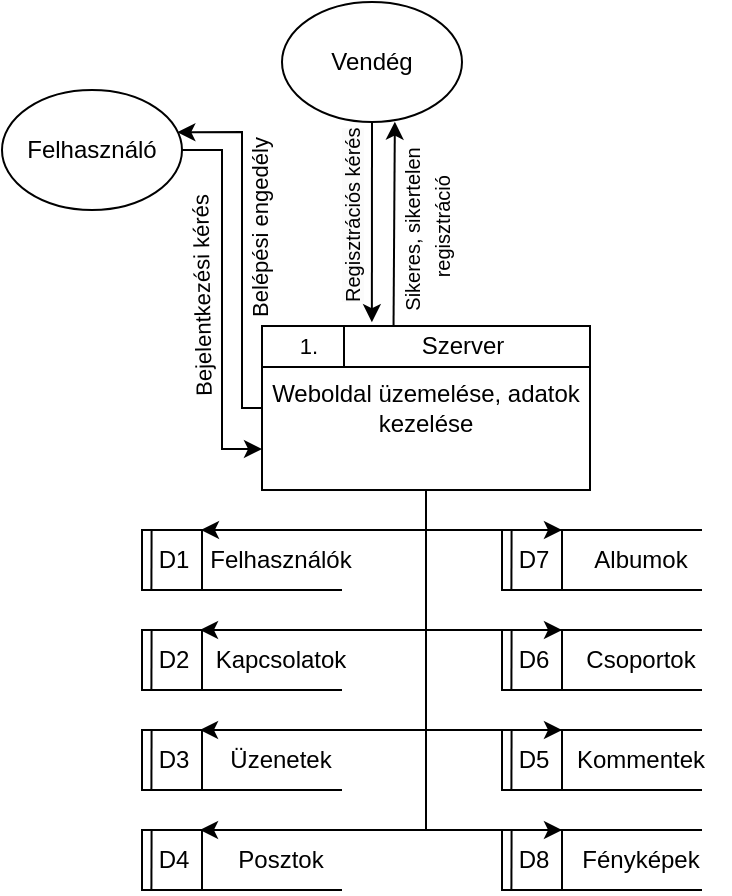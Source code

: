 <mxfile version="23.1.7" type="device">
  <diagram name="1 oldal" id="piJF8_BZ4FbkOGlX9JzV">
    <mxGraphModel dx="1430" dy="757" grid="1" gridSize="10" guides="1" tooltips="1" connect="1" arrows="1" fold="1" page="1" pageScale="1" pageWidth="827" pageHeight="1169" math="0" shadow="0">
      <root>
        <mxCell id="0" />
        <mxCell id="1" parent="0" />
        <mxCell id="cnn6BXx1e72-K7ZhZsLI-1" value="" style="group" vertex="1" connectable="0" parent="1">
          <mxGeometry x="361" y="212.003" width="164" height="82" as="geometry" />
        </mxCell>
        <mxCell id="cnn6BXx1e72-K7ZhZsLI-2" value="&lt;font face=&quot;Helvetica&quot;&gt;Weboldal üzemelése, adatok kezelése&lt;/font&gt;" style="rounded=0;whiteSpace=wrap;html=1;" vertex="1" parent="cnn6BXx1e72-K7ZhZsLI-1">
          <mxGeometry width="164" height="82" as="geometry" />
        </mxCell>
        <mxCell id="cnn6BXx1e72-K7ZhZsLI-3" value="" style="endArrow=none;html=1;rounded=0;exitX=0;exitY=0.25;exitDx=0;exitDy=0;entryX=1;entryY=0.25;entryDx=0;entryDy=0;" edge="1" parent="cnn6BXx1e72-K7ZhZsLI-1" source="cnn6BXx1e72-K7ZhZsLI-2" target="cnn6BXx1e72-K7ZhZsLI-2">
          <mxGeometry width="50" height="50" relative="1" as="geometry">
            <mxPoint x="54.667" y="68.333" as="sourcePoint" />
            <mxPoint x="123" as="targetPoint" />
          </mxGeometry>
        </mxCell>
        <mxCell id="cnn6BXx1e72-K7ZhZsLI-4" value="" style="endArrow=none;html=1;rounded=0;exitX=0.25;exitY=0;exitDx=0;exitDy=0;" edge="1" parent="cnn6BXx1e72-K7ZhZsLI-1" source="cnn6BXx1e72-K7ZhZsLI-2">
          <mxGeometry width="50" height="50" relative="1" as="geometry">
            <mxPoint x="41" y="-6.833" as="sourcePoint" />
            <mxPoint x="41" y="20.5" as="targetPoint" />
          </mxGeometry>
        </mxCell>
        <mxCell id="cnn6BXx1e72-K7ZhZsLI-5" value="&lt;font face=&quot;Helvetica&quot; style=&quot;font-size: 12px;&quot;&gt;Szerver&lt;/font&gt;" style="text;html=1;align=center;verticalAlign=middle;resizable=0;points=[];autosize=1;strokeColor=none;fillColor=none;" vertex="1" parent="cnn6BXx1e72-K7ZhZsLI-1">
          <mxGeometry x="69.997" y="-5.003" width="60" height="30" as="geometry" />
        </mxCell>
        <mxCell id="cnn6BXx1e72-K7ZhZsLI-6" value="&lt;font style=&quot;font-size: 11px;&quot;&gt;1.&lt;/font&gt;" style="text;html=1;align=center;verticalAlign=middle;resizable=0;points=[];autosize=1;strokeColor=none;fillColor=none;" vertex="1" parent="cnn6BXx1e72-K7ZhZsLI-1">
          <mxGeometry x="8" y="-5" width="30" height="30" as="geometry" />
        </mxCell>
        <mxCell id="cnn6BXx1e72-K7ZhZsLI-7" style="edgeStyle=orthogonalEdgeStyle;rounded=0;orthogonalLoop=1;jettySize=auto;html=1;entryX=0;entryY=0.75;entryDx=0;entryDy=0;" edge="1" parent="1" source="cnn6BXx1e72-K7ZhZsLI-8" target="cnn6BXx1e72-K7ZhZsLI-2">
          <mxGeometry relative="1" as="geometry" />
        </mxCell>
        <mxCell id="cnn6BXx1e72-K7ZhZsLI-8" value="Felhasználó" style="ellipse;whiteSpace=wrap;html=1;" vertex="1" parent="1">
          <mxGeometry x="231" y="94.003" width="90" height="60" as="geometry" />
        </mxCell>
        <mxCell id="cnn6BXx1e72-K7ZhZsLI-16" value="" style="group" vertex="1" connectable="0" parent="1">
          <mxGeometry x="301" y="314.003" width="114" height="30.0" as="geometry" />
        </mxCell>
        <mxCell id="cnn6BXx1e72-K7ZhZsLI-17" value="&amp;nbsp;D1" style="html=1;dashed=0;whiteSpace=wrap;shape=mxgraph.dfd.dataStoreID;align=left;spacingLeft=3;points=[[0,0],[0.5,0],[1,0],[0,0.5],[1,0.5],[0,1],[0.5,1],[1,1]];" vertex="1" parent="cnn6BXx1e72-K7ZhZsLI-16">
          <mxGeometry width="100" height="30" as="geometry" />
        </mxCell>
        <mxCell id="cnn6BXx1e72-K7ZhZsLI-18" value="" style="endArrow=none;html=1;rounded=0;entryX=0.078;entryY=0.005;entryDx=0;entryDy=0;entryPerimeter=0;exitX=0.077;exitY=1.001;exitDx=0;exitDy=0;exitPerimeter=0;" edge="1" parent="cnn6BXx1e72-K7ZhZsLI-16">
          <mxGeometry width="50" height="50" relative="1" as="geometry">
            <mxPoint x="4.7" y="30.0" as="sourcePoint" />
            <mxPoint x="4.8" y="0.12" as="targetPoint" />
          </mxGeometry>
        </mxCell>
        <mxCell id="cnn6BXx1e72-K7ZhZsLI-19" value="Felhasználók" style="text;html=1;align=center;verticalAlign=middle;resizable=0;points=[];autosize=1;strokeColor=none;fillColor=none;" vertex="1" parent="cnn6BXx1e72-K7ZhZsLI-16">
          <mxGeometry x="24" width="90" height="30" as="geometry" />
        </mxCell>
        <mxCell id="cnn6BXx1e72-K7ZhZsLI-20" value="" style="group" vertex="1" connectable="0" parent="1">
          <mxGeometry x="301" y="364.003" width="114" height="30.0" as="geometry" />
        </mxCell>
        <mxCell id="cnn6BXx1e72-K7ZhZsLI-21" value="&amp;nbsp;D2" style="html=1;dashed=0;whiteSpace=wrap;shape=mxgraph.dfd.dataStoreID;align=left;spacingLeft=3;points=[[0,0],[0.5,0],[1,0],[0,0.5],[1,0.5],[0,1],[0.5,1],[1,1]];" vertex="1" parent="cnn6BXx1e72-K7ZhZsLI-20">
          <mxGeometry width="100" height="30" as="geometry" />
        </mxCell>
        <mxCell id="cnn6BXx1e72-K7ZhZsLI-22" value="" style="endArrow=none;html=1;rounded=0;entryX=0.078;entryY=0.005;entryDx=0;entryDy=0;entryPerimeter=0;exitX=0.077;exitY=1.001;exitDx=0;exitDy=0;exitPerimeter=0;" edge="1" parent="cnn6BXx1e72-K7ZhZsLI-20">
          <mxGeometry width="50" height="50" relative="1" as="geometry">
            <mxPoint x="4.7" y="30.0" as="sourcePoint" />
            <mxPoint x="4.8" y="0.12" as="targetPoint" />
          </mxGeometry>
        </mxCell>
        <mxCell id="cnn6BXx1e72-K7ZhZsLI-23" value="Kapcsolatok" style="text;html=1;align=center;verticalAlign=middle;resizable=0;points=[];autosize=1;strokeColor=none;fillColor=none;" vertex="1" parent="cnn6BXx1e72-K7ZhZsLI-20">
          <mxGeometry x="24" width="90" height="30" as="geometry" />
        </mxCell>
        <mxCell id="cnn6BXx1e72-K7ZhZsLI-24" value="" style="group" vertex="1" connectable="0" parent="1">
          <mxGeometry x="301" y="414.003" width="104" height="30.0" as="geometry" />
        </mxCell>
        <mxCell id="cnn6BXx1e72-K7ZhZsLI-25" value="&amp;nbsp;D3" style="html=1;dashed=0;whiteSpace=wrap;shape=mxgraph.dfd.dataStoreID;align=left;spacingLeft=3;points=[[0,0],[0.5,0],[1,0],[0,0.5],[1,0.5],[0,1],[0.5,1],[1,1]];" vertex="1" parent="cnn6BXx1e72-K7ZhZsLI-24">
          <mxGeometry width="100" height="30" as="geometry" />
        </mxCell>
        <mxCell id="cnn6BXx1e72-K7ZhZsLI-26" value="" style="endArrow=none;html=1;rounded=0;entryX=0.078;entryY=0.005;entryDx=0;entryDy=0;entryPerimeter=0;exitX=0.077;exitY=1.001;exitDx=0;exitDy=0;exitPerimeter=0;" edge="1" parent="cnn6BXx1e72-K7ZhZsLI-24">
          <mxGeometry width="50" height="50" relative="1" as="geometry">
            <mxPoint x="4.7" y="30.0" as="sourcePoint" />
            <mxPoint x="4.8" y="0.12" as="targetPoint" />
          </mxGeometry>
        </mxCell>
        <mxCell id="cnn6BXx1e72-K7ZhZsLI-27" value="Üzenetek" style="text;html=1;align=center;verticalAlign=middle;resizable=0;points=[];autosize=1;strokeColor=none;fillColor=none;" vertex="1" parent="cnn6BXx1e72-K7ZhZsLI-24">
          <mxGeometry x="34" width="70" height="30" as="geometry" />
        </mxCell>
        <mxCell id="cnn6BXx1e72-K7ZhZsLI-28" value="" style="group" vertex="1" connectable="0" parent="1">
          <mxGeometry x="301" y="464.003" width="104" height="30.0" as="geometry" />
        </mxCell>
        <mxCell id="cnn6BXx1e72-K7ZhZsLI-29" value="&amp;nbsp;D4" style="html=1;dashed=0;whiteSpace=wrap;shape=mxgraph.dfd.dataStoreID;align=left;spacingLeft=3;points=[[0,0],[0.5,0],[1,0],[0,0.5],[1,0.5],[0,1],[0.5,1],[1,1]];" vertex="1" parent="cnn6BXx1e72-K7ZhZsLI-28">
          <mxGeometry width="100" height="30" as="geometry" />
        </mxCell>
        <mxCell id="cnn6BXx1e72-K7ZhZsLI-30" value="" style="endArrow=none;html=1;rounded=0;entryX=0.078;entryY=0.005;entryDx=0;entryDy=0;entryPerimeter=0;exitX=0.077;exitY=1.001;exitDx=0;exitDy=0;exitPerimeter=0;" edge="1" parent="cnn6BXx1e72-K7ZhZsLI-28">
          <mxGeometry width="50" height="50" relative="1" as="geometry">
            <mxPoint x="4.7" y="30.0" as="sourcePoint" />
            <mxPoint x="4.8" y="0.12" as="targetPoint" />
          </mxGeometry>
        </mxCell>
        <mxCell id="cnn6BXx1e72-K7ZhZsLI-31" value="Posztok" style="text;html=1;align=center;verticalAlign=middle;resizable=0;points=[];autosize=1;strokeColor=none;fillColor=none;" vertex="1" parent="cnn6BXx1e72-K7ZhZsLI-28">
          <mxGeometry x="34" width="70" height="30" as="geometry" />
        </mxCell>
        <mxCell id="cnn6BXx1e72-K7ZhZsLI-32" value="" style="group" vertex="1" connectable="0" parent="1">
          <mxGeometry x="481" y="414.003" width="114" height="30" as="geometry" />
        </mxCell>
        <mxCell id="cnn6BXx1e72-K7ZhZsLI-33" value="&amp;nbsp;D5" style="html=1;dashed=0;whiteSpace=wrap;shape=mxgraph.dfd.dataStoreID;align=left;spacingLeft=3;points=[[0,0],[0.5,0],[1,0],[0,0.5],[1,0.5],[0,1],[0.5,1],[1,1]];" vertex="1" parent="cnn6BXx1e72-K7ZhZsLI-32">
          <mxGeometry width="100" height="30" as="geometry" />
        </mxCell>
        <mxCell id="cnn6BXx1e72-K7ZhZsLI-34" value="" style="endArrow=none;html=1;rounded=0;entryX=0.078;entryY=0.005;entryDx=0;entryDy=0;entryPerimeter=0;exitX=0.077;exitY=1.001;exitDx=0;exitDy=0;exitPerimeter=0;" edge="1" parent="cnn6BXx1e72-K7ZhZsLI-32">
          <mxGeometry width="50" height="50" relative="1" as="geometry">
            <mxPoint x="4.7" y="30" as="sourcePoint" />
            <mxPoint x="4.8" y="0.12" as="targetPoint" />
          </mxGeometry>
        </mxCell>
        <mxCell id="cnn6BXx1e72-K7ZhZsLI-35" value="Kommentek" style="text;html=1;align=center;verticalAlign=middle;resizable=0;points=[];autosize=1;strokeColor=none;fillColor=none;" vertex="1" parent="cnn6BXx1e72-K7ZhZsLI-32">
          <mxGeometry x="24" width="90" height="30" as="geometry" />
        </mxCell>
        <mxCell id="cnn6BXx1e72-K7ZhZsLI-36" value="" style="group" vertex="1" connectable="0" parent="1">
          <mxGeometry x="481" y="464.003" width="109" height="30.0" as="geometry" />
        </mxCell>
        <mxCell id="cnn6BXx1e72-K7ZhZsLI-37" value="&amp;nbsp;D8" style="html=1;dashed=0;whiteSpace=wrap;shape=mxgraph.dfd.dataStoreID;align=left;spacingLeft=3;points=[[0,0],[0.5,0],[1,0],[0,0.5],[1,0.5],[0,1],[0.5,1],[1,1]];" vertex="1" parent="cnn6BXx1e72-K7ZhZsLI-36">
          <mxGeometry width="100" height="30" as="geometry" />
        </mxCell>
        <mxCell id="cnn6BXx1e72-K7ZhZsLI-38" value="" style="endArrow=none;html=1;rounded=0;entryX=0.078;entryY=0.005;entryDx=0;entryDy=0;entryPerimeter=0;exitX=0.077;exitY=1.001;exitDx=0;exitDy=0;exitPerimeter=0;" edge="1" parent="cnn6BXx1e72-K7ZhZsLI-36">
          <mxGeometry width="50" height="50" relative="1" as="geometry">
            <mxPoint x="4.7" y="30.0" as="sourcePoint" />
            <mxPoint x="4.8" y="0.12" as="targetPoint" />
          </mxGeometry>
        </mxCell>
        <mxCell id="cnn6BXx1e72-K7ZhZsLI-39" value="Fényképek" style="text;html=1;align=center;verticalAlign=middle;resizable=0;points=[];autosize=1;strokeColor=none;fillColor=none;" vertex="1" parent="cnn6BXx1e72-K7ZhZsLI-36">
          <mxGeometry x="29" width="80" height="30" as="geometry" />
        </mxCell>
        <mxCell id="cnn6BXx1e72-K7ZhZsLI-40" value="" style="group" vertex="1" connectable="0" parent="1">
          <mxGeometry x="481" y="314.003" width="104" height="30.0" as="geometry" />
        </mxCell>
        <mxCell id="cnn6BXx1e72-K7ZhZsLI-41" value="&amp;nbsp;D7" style="html=1;dashed=0;whiteSpace=wrap;shape=mxgraph.dfd.dataStoreID;align=left;spacingLeft=3;points=[[0,0],[0.5,0],[1,0],[0,0.5],[1,0.5],[0,1],[0.5,1],[1,1]];" vertex="1" parent="cnn6BXx1e72-K7ZhZsLI-40">
          <mxGeometry width="100" height="30" as="geometry" />
        </mxCell>
        <mxCell id="cnn6BXx1e72-K7ZhZsLI-42" value="" style="endArrow=none;html=1;rounded=0;entryX=0.078;entryY=0.005;entryDx=0;entryDy=0;entryPerimeter=0;exitX=0.077;exitY=1.001;exitDx=0;exitDy=0;exitPerimeter=0;" edge="1" parent="cnn6BXx1e72-K7ZhZsLI-40">
          <mxGeometry width="50" height="50" relative="1" as="geometry">
            <mxPoint x="4.7" y="30.0" as="sourcePoint" />
            <mxPoint x="4.8" y="0.12" as="targetPoint" />
          </mxGeometry>
        </mxCell>
        <mxCell id="cnn6BXx1e72-K7ZhZsLI-43" value="Albumok" style="text;html=1;align=center;verticalAlign=middle;resizable=0;points=[];autosize=1;strokeColor=none;fillColor=none;" vertex="1" parent="cnn6BXx1e72-K7ZhZsLI-40">
          <mxGeometry x="34" width="70" height="30" as="geometry" />
        </mxCell>
        <mxCell id="cnn6BXx1e72-K7ZhZsLI-44" value="" style="group" vertex="1" connectable="0" parent="1">
          <mxGeometry x="481" y="364.003" width="109" height="30.0" as="geometry" />
        </mxCell>
        <mxCell id="cnn6BXx1e72-K7ZhZsLI-45" value="&amp;nbsp;D6" style="html=1;dashed=0;whiteSpace=wrap;shape=mxgraph.dfd.dataStoreID;align=left;spacingLeft=3;points=[[0,0],[0.5,0],[1,0],[0,0.5],[1,0.5],[0,1],[0.5,1],[1,1]];" vertex="1" parent="cnn6BXx1e72-K7ZhZsLI-44">
          <mxGeometry width="100" height="30" as="geometry" />
        </mxCell>
        <mxCell id="cnn6BXx1e72-K7ZhZsLI-46" value="" style="endArrow=none;html=1;rounded=0;entryX=0.078;entryY=0.005;entryDx=0;entryDy=0;entryPerimeter=0;exitX=0.077;exitY=1.001;exitDx=0;exitDy=0;exitPerimeter=0;" edge="1" parent="cnn6BXx1e72-K7ZhZsLI-44">
          <mxGeometry width="50" height="50" relative="1" as="geometry">
            <mxPoint x="4.7" y="30.0" as="sourcePoint" />
            <mxPoint x="4.8" y="0.12" as="targetPoint" />
          </mxGeometry>
        </mxCell>
        <mxCell id="cnn6BXx1e72-K7ZhZsLI-47" value="Csoportok" style="text;html=1;align=center;verticalAlign=middle;resizable=0;points=[];autosize=1;strokeColor=none;fillColor=none;" vertex="1" parent="cnn6BXx1e72-K7ZhZsLI-44">
          <mxGeometry x="29" width="80" height="30" as="geometry" />
        </mxCell>
        <mxCell id="cnn6BXx1e72-K7ZhZsLI-48" value="" style="endArrow=classic;html=1;rounded=0;exitX=0.5;exitY=1;exitDx=0;exitDy=0;" edge="1" parent="1" source="cnn6BXx1e72-K7ZhZsLI-2">
          <mxGeometry width="50" height="50" relative="1" as="geometry">
            <mxPoint x="421" y="394.003" as="sourcePoint" />
            <mxPoint x="511" y="314.003" as="targetPoint" />
            <Array as="points">
              <mxPoint x="443" y="314.003" />
            </Array>
          </mxGeometry>
        </mxCell>
        <mxCell id="cnn6BXx1e72-K7ZhZsLI-49" value="" style="endArrow=classic;html=1;rounded=0;exitX=0.5;exitY=1;exitDx=0;exitDy=0;entryX=0.061;entryY=0;entryDx=0;entryDy=0;entryPerimeter=0;" edge="1" parent="1" source="cnn6BXx1e72-K7ZhZsLI-2" target="cnn6BXx1e72-K7ZhZsLI-19">
          <mxGeometry width="50" height="50" relative="1" as="geometry">
            <mxPoint x="411" y="374.003" as="sourcePoint" />
            <mxPoint x="461" y="324.003" as="targetPoint" />
            <Array as="points">
              <mxPoint x="443" y="314.003" />
            </Array>
          </mxGeometry>
        </mxCell>
        <mxCell id="cnn6BXx1e72-K7ZhZsLI-50" value="" style="endArrow=classic;html=1;rounded=0;exitX=0.5;exitY=1;exitDx=0;exitDy=0;" edge="1" parent="1">
          <mxGeometry width="50" height="50" relative="1" as="geometry">
            <mxPoint x="443" y="344.003" as="sourcePoint" />
            <mxPoint x="511" y="364.003" as="targetPoint" />
            <Array as="points">
              <mxPoint x="443" y="364.003" />
            </Array>
          </mxGeometry>
        </mxCell>
        <mxCell id="cnn6BXx1e72-K7ZhZsLI-51" value="" style="endArrow=classic;html=1;rounded=0;entryX=0.061;entryY=0;entryDx=0;entryDy=0;entryPerimeter=0;" edge="1" parent="1">
          <mxGeometry width="50" height="50" relative="1" as="geometry">
            <mxPoint x="443" y="314.003" as="sourcePoint" />
            <mxPoint x="330" y="364.003" as="targetPoint" />
            <Array as="points">
              <mxPoint x="443" y="364.003" />
            </Array>
          </mxGeometry>
        </mxCell>
        <mxCell id="cnn6BXx1e72-K7ZhZsLI-52" value="" style="endArrow=classic;html=1;rounded=0;exitX=0.5;exitY=1;exitDx=0;exitDy=0;" edge="1" parent="1">
          <mxGeometry width="50" height="50" relative="1" as="geometry">
            <mxPoint x="443" y="394.003" as="sourcePoint" />
            <mxPoint x="511" y="414.003" as="targetPoint" />
            <Array as="points">
              <mxPoint x="443" y="414.003" />
            </Array>
          </mxGeometry>
        </mxCell>
        <mxCell id="cnn6BXx1e72-K7ZhZsLI-53" value="" style="endArrow=classic;html=1;rounded=0;entryX=0.061;entryY=0;entryDx=0;entryDy=0;entryPerimeter=0;" edge="1" parent="1">
          <mxGeometry width="50" height="50" relative="1" as="geometry">
            <mxPoint x="443" y="364.003" as="sourcePoint" />
            <mxPoint x="330" y="414.003" as="targetPoint" />
            <Array as="points">
              <mxPoint x="443" y="414.003" />
            </Array>
          </mxGeometry>
        </mxCell>
        <mxCell id="cnn6BXx1e72-K7ZhZsLI-54" value="" style="endArrow=classic;html=1;rounded=0;exitX=0.5;exitY=1;exitDx=0;exitDy=0;" edge="1" parent="1">
          <mxGeometry width="50" height="50" relative="1" as="geometry">
            <mxPoint x="443" y="444.003" as="sourcePoint" />
            <mxPoint x="511" y="464.003" as="targetPoint" />
            <Array as="points">
              <mxPoint x="443" y="464.003" />
            </Array>
          </mxGeometry>
        </mxCell>
        <mxCell id="cnn6BXx1e72-K7ZhZsLI-55" value="" style="endArrow=classic;html=1;rounded=0;entryX=0.061;entryY=0;entryDx=0;entryDy=0;entryPerimeter=0;" edge="1" parent="1">
          <mxGeometry width="50" height="50" relative="1" as="geometry">
            <mxPoint x="443" y="414.003" as="sourcePoint" />
            <mxPoint x="330" y="464.003" as="targetPoint" />
            <Array as="points">
              <mxPoint x="443" y="464.003" />
            </Array>
          </mxGeometry>
        </mxCell>
        <mxCell id="cnn6BXx1e72-K7ZhZsLI-56" value="&lt;font style=&quot;font-size: 11px;&quot;&gt;Bejelentkezési kérés&lt;/font&gt;" style="text;html=1;align=center;verticalAlign=middle;resizable=0;points=[];autosize=1;strokeColor=none;fillColor=none;rotation=-91;" vertex="1" parent="1">
          <mxGeometry x="271" y="182.003" width="120" height="30" as="geometry" />
        </mxCell>
        <mxCell id="cnn6BXx1e72-K7ZhZsLI-57" value="" style="endArrow=classic;html=1;rounded=0;exitX=0;exitY=0.5;exitDx=0;exitDy=0;entryX=0.974;entryY=0.335;entryDx=0;entryDy=0;entryPerimeter=0;" edge="1" parent="1" source="cnn6BXx1e72-K7ZhZsLI-2">
          <mxGeometry width="50" height="50" relative="1" as="geometry">
            <mxPoint x="361" y="254.003" as="sourcePoint" />
            <mxPoint x="318.66" y="115.103" as="targetPoint" />
            <Array as="points">
              <mxPoint x="351" y="253.003" />
              <mxPoint x="351" y="185.003" />
              <mxPoint x="351" y="115.003" />
            </Array>
          </mxGeometry>
        </mxCell>
        <mxCell id="cnn6BXx1e72-K7ZhZsLI-58" value="Vendég" style="ellipse;whiteSpace=wrap;html=1;" vertex="1" parent="1">
          <mxGeometry x="371" y="50.003" width="90" height="60" as="geometry" />
        </mxCell>
        <mxCell id="cnn6BXx1e72-K7ZhZsLI-59" value="" style="endArrow=classic;html=1;rounded=0;exitX=0.5;exitY=1;exitDx=0;exitDy=0;entryX=0.335;entryY=-0.023;entryDx=0;entryDy=0;entryPerimeter=0;" edge="1" parent="1" source="cnn6BXx1e72-K7ZhZsLI-58" target="cnn6BXx1e72-K7ZhZsLI-2">
          <mxGeometry width="50" height="50" relative="1" as="geometry">
            <mxPoint x="471" y="174.003" as="sourcePoint" />
            <mxPoint x="521" y="124.003" as="targetPoint" />
          </mxGeometry>
        </mxCell>
        <mxCell id="cnn6BXx1e72-K7ZhZsLI-60" value="&lt;span style=&quot;color: rgb(0, 0, 0); font-family: Helvetica; font-size: 10px; font-style: normal; font-variant-ligatures: normal; font-variant-caps: normal; font-weight: 400; letter-spacing: normal; orphans: 2; text-align: center; text-indent: 0px; text-transform: none; widows: 2; word-spacing: 0px; -webkit-text-stroke-width: 0px; background-color: rgb(251, 251, 251); text-decoration-thickness: initial; text-decoration-style: initial; text-decoration-color: initial; float: none; display: inline !important;&quot;&gt;Regisztrációs kérés&lt;/span&gt;" style="text;whiteSpace=wrap;html=1;rotation=-90;" vertex="1" parent="1">
          <mxGeometry x="357" y="137.003" width="100" height="30" as="geometry" />
        </mxCell>
        <mxCell id="cnn6BXx1e72-K7ZhZsLI-61" value="" style="endArrow=classic;html=1;rounded=0;exitX=0.401;exitY=-0.003;exitDx=0;exitDy=0;exitPerimeter=0;entryX=0.627;entryY=0.997;entryDx=0;entryDy=0;entryPerimeter=0;" edge="1" parent="1" source="cnn6BXx1e72-K7ZhZsLI-2" target="cnn6BXx1e72-K7ZhZsLI-58">
          <mxGeometry width="50" height="50" relative="1" as="geometry">
            <mxPoint x="431" y="214.003" as="sourcePoint" />
            <mxPoint x="481" y="164.003" as="targetPoint" />
          </mxGeometry>
        </mxCell>
        <mxCell id="cnn6BXx1e72-K7ZhZsLI-62" value="&lt;font style=&quot;font-size: 10px;&quot;&gt;Sikeres, sikertelen&lt;br&gt;&amp;nbsp;regisztráció&lt;/font&gt;" style="text;html=1;align=center;verticalAlign=middle;resizable=0;points=[];autosize=1;strokeColor=none;fillColor=none;rotation=-90;" vertex="1" parent="1">
          <mxGeometry x="388" y="144.003" width="110" height="40" as="geometry" />
        </mxCell>
        <mxCell id="cnn6BXx1e72-K7ZhZsLI-63" value="Belépési engedély" style="text;html=1;align=center;verticalAlign=middle;resizable=0;points=[];autosize=1;strokeColor=none;fillColor=none;fontSize=11;rotation=-90;" vertex="1" parent="1">
          <mxGeometry x="305" y="148.003" width="110" height="30" as="geometry" />
        </mxCell>
      </root>
    </mxGraphModel>
  </diagram>
</mxfile>

